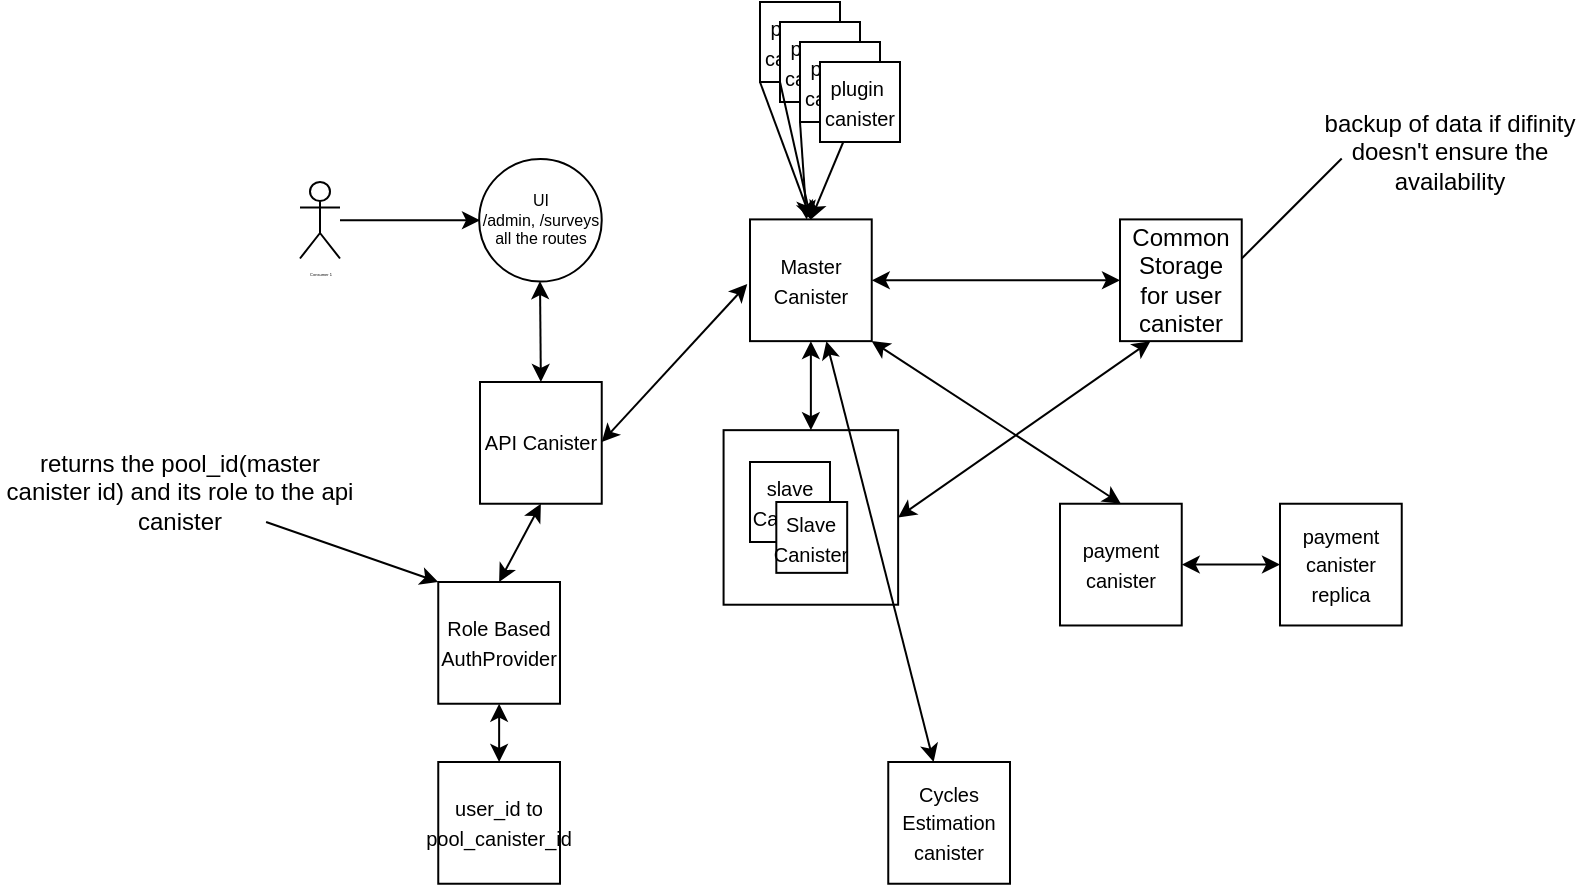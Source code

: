 <mxfile version="16.0.0" type="github">
  <diagram id="ef4Ubq1G3yexwylZe5gk" name="Page-1">
    <mxGraphModel dx="1186" dy="557" grid="1" gridSize="10" guides="1" tooltips="1" connect="1" arrows="1" fold="1" page="1" pageScale="1" pageWidth="850" pageHeight="1100" math="0" shadow="0">
      <root>
        <mxCell id="0" />
        <mxCell id="1" parent="0" />
        <mxCell id="FFpFOXBZ536BAtnDVw55-1" value="&lt;font style=&quot;font-size: 2px;&quot;&gt;Consumer 1&lt;/font&gt;" style="shape=umlActor;verticalLabelPosition=bottom;verticalAlign=top;html=1;outlineConnect=0;fontSize=2;" vertex="1" parent="1">
          <mxGeometry x="200" y="170" width="20" height="38.25" as="geometry" />
        </mxCell>
        <mxCell id="FFpFOXBZ536BAtnDVw55-2" value="" style="endArrow=classic;html=1;rounded=0;fontSize=2;entryX=0;entryY=0.5;entryDx=0;entryDy=0;" edge="1" parent="1" source="FFpFOXBZ536BAtnDVw55-1">
          <mxGeometry width="50" height="50" relative="1" as="geometry">
            <mxPoint x="420" y="210" as="sourcePoint" />
            <mxPoint x="290" y="189.125" as="targetPoint" />
          </mxGeometry>
        </mxCell>
        <mxCell id="FFpFOXBZ536BAtnDVw55-3" value="&lt;font style=&quot;font-size: 10px&quot;&gt;API Canister&lt;/font&gt;" style="whiteSpace=wrap;html=1;aspect=fixed;fontSize=12;" vertex="1" parent="1">
          <mxGeometry x="290" y="270" width="60.87" height="60.87" as="geometry" />
        </mxCell>
        <mxCell id="FFpFOXBZ536BAtnDVw55-4" value="" style="endArrow=classic;startArrow=classic;html=1;rounded=0;fontSize=10;exitX=0.5;exitY=0;exitDx=0;exitDy=0;" edge="1" parent="1" source="FFpFOXBZ536BAtnDVw55-3">
          <mxGeometry width="50" height="50" relative="1" as="geometry">
            <mxPoint x="270" y="269.56" as="sourcePoint" />
            <mxPoint x="320" y="219.56" as="targetPoint" />
          </mxGeometry>
        </mxCell>
        <mxCell id="FFpFOXBZ536BAtnDVw55-5" value="&lt;span style=&quot;font-size: 10px&quot;&gt;payment canister&lt;/span&gt;" style="whiteSpace=wrap;html=1;aspect=fixed;fontSize=12;" vertex="1" parent="1">
          <mxGeometry x="580" y="330.87" width="60.87" height="60.87" as="geometry" />
        </mxCell>
        <mxCell id="FFpFOXBZ536BAtnDVw55-6" value="&lt;font style=&quot;font-size: 10px&quot;&gt;user_id to pool_canister_id&lt;/font&gt;" style="whiteSpace=wrap;html=1;aspect=fixed;fontSize=12;" vertex="1" parent="1">
          <mxGeometry x="269.13" y="460" width="60.87" height="60.87" as="geometry" />
        </mxCell>
        <mxCell id="FFpFOXBZ536BAtnDVw55-7" value="" style="endArrow=classic;startArrow=classic;html=1;rounded=0;fontSize=10;entryX=0.5;entryY=1;entryDx=0;entryDy=0;exitX=0.5;exitY=0;exitDx=0;exitDy=0;" edge="1" parent="1" source="FFpFOXBZ536BAtnDVw55-29" target="FFpFOXBZ536BAtnDVw55-3">
          <mxGeometry width="50" height="50" relative="1" as="geometry">
            <mxPoint x="220" y="400" as="sourcePoint" />
            <mxPoint x="270" y="350" as="targetPoint" />
          </mxGeometry>
        </mxCell>
        <mxCell id="FFpFOXBZ536BAtnDVw55-8" value="" style="endArrow=classic;startArrow=classic;html=1;rounded=0;fontSize=10;entryX=1;entryY=1;entryDx=0;entryDy=0;exitX=0.5;exitY=0;exitDx=0;exitDy=0;" edge="1" parent="1" source="FFpFOXBZ536BAtnDVw55-5" target="FFpFOXBZ536BAtnDVw55-12">
          <mxGeometry width="50" height="50" relative="1" as="geometry">
            <mxPoint x="767.5" y="400" as="sourcePoint" />
            <mxPoint x="837.5" y="360.435" as="targetPoint" />
          </mxGeometry>
        </mxCell>
        <mxCell id="FFpFOXBZ536BAtnDVw55-9" value="&lt;span style=&quot;font-size: 10px&quot;&gt;payment canister replica&lt;/span&gt;" style="whiteSpace=wrap;html=1;aspect=fixed;fontSize=12;" vertex="1" parent="1">
          <mxGeometry x="690" y="330.87" width="60.87" height="60.87" as="geometry" />
        </mxCell>
        <mxCell id="FFpFOXBZ536BAtnDVw55-10" value="" style="endArrow=classic;startArrow=classic;html=1;rounded=0;fontSize=10;entryX=-0.017;entryY=0.638;entryDx=0;entryDy=0;entryPerimeter=0;" edge="1" parent="1">
          <mxGeometry width="50" height="50" relative="1" as="geometry">
            <mxPoint x="350.87" y="300" as="sourcePoint" />
            <mxPoint x="423.64" y="221.04" as="targetPoint" />
          </mxGeometry>
        </mxCell>
        <mxCell id="FFpFOXBZ536BAtnDVw55-12" value="&lt;span style=&quot;font-size: 10px&quot;&gt;Master Canister&lt;/span&gt;" style="whiteSpace=wrap;html=1;aspect=fixed;fontSize=12;" vertex="1" parent="1">
          <mxGeometry x="425" y="188.7" width="60.87" height="60.87" as="geometry" />
        </mxCell>
        <mxCell id="FFpFOXBZ536BAtnDVw55-13" value="" style="endArrow=classic;startArrow=classic;html=1;rounded=0;fontSize=10;exitX=1;exitY=0.5;exitDx=0;exitDy=0;" edge="1" parent="1" source="FFpFOXBZ536BAtnDVw55-12" target="FFpFOXBZ536BAtnDVw55-40">
          <mxGeometry width="50" height="50" relative="1" as="geometry">
            <mxPoint x="510" y="279.13" as="sourcePoint" />
            <mxPoint x="555" y="219" as="targetPoint" />
          </mxGeometry>
        </mxCell>
        <mxCell id="FFpFOXBZ536BAtnDVw55-18" value="" style="endArrow=classic;startArrow=classic;html=1;rounded=0;fontSize=8;" edge="1" parent="1" source="FFpFOXBZ536BAtnDVw55-9" target="FFpFOXBZ536BAtnDVw55-5">
          <mxGeometry width="50" height="50" relative="1" as="geometry">
            <mxPoint x="847.5" y="440" as="sourcePoint" />
            <mxPoint x="927.5" y="420" as="targetPoint" />
          </mxGeometry>
        </mxCell>
        <mxCell id="FFpFOXBZ536BAtnDVw55-19" value="&lt;font style=&quot;font-size: 10px&quot;&gt;plugin&amp;nbsp; canister&lt;/font&gt;" style="whiteSpace=wrap;html=1;aspect=fixed;fontSize=12;" vertex="1" parent="1">
          <mxGeometry x="430" y="80" width="40" height="40" as="geometry" />
        </mxCell>
        <mxCell id="FFpFOXBZ536BAtnDVw55-20" value="&lt;font style=&quot;font-size: 10px&quot;&gt;plugin&amp;nbsp; canister&lt;/font&gt;" style="whiteSpace=wrap;html=1;aspect=fixed;fontSize=12;" vertex="1" parent="1">
          <mxGeometry x="440" y="90" width="40" height="40" as="geometry" />
        </mxCell>
        <mxCell id="FFpFOXBZ536BAtnDVw55-21" value="&lt;font style=&quot;font-size: 10px&quot;&gt;plugin&amp;nbsp; canister&lt;/font&gt;" style="whiteSpace=wrap;html=1;aspect=fixed;fontSize=12;" vertex="1" parent="1">
          <mxGeometry x="450" y="100" width="40" height="40" as="geometry" />
        </mxCell>
        <mxCell id="FFpFOXBZ536BAtnDVw55-22" value="&lt;font style=&quot;font-size: 10px&quot;&gt;plugin&amp;nbsp; canister&lt;/font&gt;" style="whiteSpace=wrap;html=1;aspect=fixed;fontSize=12;" vertex="1" parent="1">
          <mxGeometry x="460" y="110" width="40" height="40" as="geometry" />
        </mxCell>
        <mxCell id="FFpFOXBZ536BAtnDVw55-23" value="" style="endArrow=classic;html=1;rounded=0;fontSize=8;entryX=0.5;entryY=0;entryDx=0;entryDy=0;" edge="1" parent="1" source="FFpFOXBZ536BAtnDVw55-22" target="FFpFOXBZ536BAtnDVw55-12">
          <mxGeometry width="50" height="50" relative="1" as="geometry">
            <mxPoint x="380" y="230" as="sourcePoint" />
            <mxPoint x="430" y="180" as="targetPoint" />
          </mxGeometry>
        </mxCell>
        <mxCell id="FFpFOXBZ536BAtnDVw55-24" value="" style="endArrow=classic;html=1;rounded=0;fontSize=8;exitX=0;exitY=1;exitDx=0;exitDy=0;" edge="1" parent="1" source="FFpFOXBZ536BAtnDVw55-21" target="FFpFOXBZ536BAtnDVw55-12">
          <mxGeometry width="50" height="50" relative="1" as="geometry">
            <mxPoint x="486.815" y="160" as="sourcePoint" />
            <mxPoint x="480.652" y="198.7" as="targetPoint" />
          </mxGeometry>
        </mxCell>
        <mxCell id="FFpFOXBZ536BAtnDVw55-25" value="" style="endArrow=classic;html=1;rounded=0;fontSize=8;exitX=0;exitY=0.75;exitDx=0;exitDy=0;entryX=0.5;entryY=0;entryDx=0;entryDy=0;" edge="1" parent="1" source="FFpFOXBZ536BAtnDVw55-20" target="FFpFOXBZ536BAtnDVw55-12">
          <mxGeometry width="50" height="50" relative="1" as="geometry">
            <mxPoint x="496.815" y="170" as="sourcePoint" />
            <mxPoint x="450" y="180" as="targetPoint" />
          </mxGeometry>
        </mxCell>
        <mxCell id="FFpFOXBZ536BAtnDVw55-26" value="" style="endArrow=classic;html=1;rounded=0;fontSize=8;exitX=0;exitY=1;exitDx=0;exitDy=0;entryX=0.5;entryY=0;entryDx=0;entryDy=0;" edge="1" parent="1" source="FFpFOXBZ536BAtnDVw55-19" target="FFpFOXBZ536BAtnDVw55-12">
          <mxGeometry width="50" height="50" relative="1" as="geometry">
            <mxPoint x="506.815" y="180" as="sourcePoint" />
            <mxPoint x="460" y="190" as="targetPoint" />
          </mxGeometry>
        </mxCell>
        <mxCell id="FFpFOXBZ536BAtnDVw55-29" value="&lt;span style=&quot;font-size: 10px&quot;&gt;Role Based AuthProvider&lt;br&gt;&lt;/span&gt;" style="whiteSpace=wrap;html=1;aspect=fixed;fontSize=12;" vertex="1" parent="1">
          <mxGeometry x="269.13" y="370" width="60.87" height="60.87" as="geometry" />
        </mxCell>
        <mxCell id="FFpFOXBZ536BAtnDVw55-30" value="" style="endArrow=classic;startArrow=classic;html=1;rounded=0;fontSize=8;entryX=0.5;entryY=0;entryDx=0;entryDy=0;exitX=0.5;exitY=1;exitDx=0;exitDy=0;" edge="1" parent="1" source="FFpFOXBZ536BAtnDVw55-29" target="FFpFOXBZ536BAtnDVw55-6">
          <mxGeometry width="50" height="50" relative="1" as="geometry">
            <mxPoint x="220" y="470" as="sourcePoint" />
            <mxPoint x="270" y="420" as="targetPoint" />
          </mxGeometry>
        </mxCell>
        <mxCell id="FFpFOXBZ536BAtnDVw55-36" value="&lt;span style=&quot;font-size: 10px&quot;&gt;Cycles Estimation canister&lt;/span&gt;" style="whiteSpace=wrap;html=1;aspect=fixed;fontSize=12;" vertex="1" parent="1">
          <mxGeometry x="494.13" y="460" width="60.87" height="60.87" as="geometry" />
        </mxCell>
        <mxCell id="FFpFOXBZ536BAtnDVw55-37" value="UI&lt;br&gt;/admin, /surveys&lt;br&gt;all the routes" style="ellipse;whiteSpace=wrap;html=1;aspect=fixed;fontSize=8;" vertex="1" parent="1">
          <mxGeometry x="289.57" y="158.47" width="61.3" height="61.3" as="geometry" />
        </mxCell>
        <mxCell id="FFpFOXBZ536BAtnDVw55-38" value="returns the pool_id(master canister id) and its role to the api canister" style="text;html=1;strokeColor=none;fillColor=none;align=center;verticalAlign=middle;whiteSpace=wrap;rounded=0;fontSize=12;" vertex="1" parent="1">
          <mxGeometry x="50" y="310" width="180" height="30" as="geometry" />
        </mxCell>
        <mxCell id="FFpFOXBZ536BAtnDVw55-39" value="" style="endArrow=classic;html=1;rounded=0;fontSize=12;entryX=0;entryY=0;entryDx=0;entryDy=0;" edge="1" parent="1" source="FFpFOXBZ536BAtnDVw55-38" target="FFpFOXBZ536BAtnDVw55-29">
          <mxGeometry width="50" height="50" relative="1" as="geometry">
            <mxPoint x="380" y="370" as="sourcePoint" />
            <mxPoint x="430" y="320" as="targetPoint" />
          </mxGeometry>
        </mxCell>
        <mxCell id="FFpFOXBZ536BAtnDVw55-40" value="Common Storage for user&lt;br&gt;canister" style="whiteSpace=wrap;html=1;aspect=fixed;" vertex="1" parent="1">
          <mxGeometry x="610" y="188.7" width="60.87" height="60.87" as="geometry" />
        </mxCell>
        <mxCell id="FFpFOXBZ536BAtnDVw55-49" value="" style="whiteSpace=wrap;html=1;aspect=fixed;" vertex="1" parent="1">
          <mxGeometry x="411.79" y="294.08" width="87.28" height="87.28" as="geometry" />
        </mxCell>
        <mxCell id="FFpFOXBZ536BAtnDVw55-47" value="&lt;span style=&quot;font-size: 10px&quot;&gt;slave Canister&lt;/span&gt;" style="whiteSpace=wrap;html=1;aspect=fixed;fontSize=12;" vertex="1" parent="1">
          <mxGeometry x="425" y="310" width="40" height="40" as="geometry" />
        </mxCell>
        <mxCell id="FFpFOXBZ536BAtnDVw55-48" value="&lt;span style=&quot;font-size: 10px&quot;&gt;Slave Canister&lt;/span&gt;" style="whiteSpace=wrap;html=1;aspect=fixed;fontSize=12;" vertex="1" parent="1">
          <mxGeometry x="438.16" y="330" width="35.43" height="35.43" as="geometry" />
        </mxCell>
        <mxCell id="FFpFOXBZ536BAtnDVw55-50" value="" style="endArrow=classic;startArrow=classic;html=1;rounded=0;exitX=0.5;exitY=0;exitDx=0;exitDy=0;" edge="1" parent="1" source="FFpFOXBZ536BAtnDVw55-49" target="FFpFOXBZ536BAtnDVw55-12">
          <mxGeometry width="50" height="50" relative="1" as="geometry">
            <mxPoint x="400" y="420" as="sourcePoint" />
            <mxPoint x="450" y="370" as="targetPoint" />
          </mxGeometry>
        </mxCell>
        <mxCell id="FFpFOXBZ536BAtnDVw55-53" value="" style="endArrow=classic;startArrow=classic;html=1;rounded=0;entryX=0.25;entryY=1;entryDx=0;entryDy=0;exitX=1;exitY=0.5;exitDx=0;exitDy=0;" edge="1" parent="1" source="FFpFOXBZ536BAtnDVw55-49" target="FFpFOXBZ536BAtnDVw55-40">
          <mxGeometry width="50" height="50" relative="1" as="geometry">
            <mxPoint x="540" y="294.08" as="sourcePoint" />
            <mxPoint x="590" y="244.08" as="targetPoint" />
          </mxGeometry>
        </mxCell>
        <mxCell id="FFpFOXBZ536BAtnDVw55-54" value="backup of data if difinity doesn&#39;t ensure the availability" style="text;html=1;strokeColor=none;fillColor=none;align=center;verticalAlign=middle;whiteSpace=wrap;rounded=0;" vertex="1" parent="1">
          <mxGeometry x="710" y="140" width="130" height="30" as="geometry" />
        </mxCell>
        <mxCell id="FFpFOXBZ536BAtnDVw55-58" value="" style="endArrow=none;html=1;rounded=0;" edge="1" parent="1">
          <mxGeometry width="50" height="50" relative="1" as="geometry">
            <mxPoint x="670.87" y="208.25" as="sourcePoint" />
            <mxPoint x="720.87" y="158.25" as="targetPoint" />
          </mxGeometry>
        </mxCell>
        <mxCell id="FFpFOXBZ536BAtnDVw55-59" value="" style="endArrow=classic;startArrow=classic;html=1;rounded=0;" edge="1" parent="1" source="FFpFOXBZ536BAtnDVw55-36" target="FFpFOXBZ536BAtnDVw55-12">
          <mxGeometry width="50" height="50" relative="1" as="geometry">
            <mxPoint x="400" y="410" as="sourcePoint" />
            <mxPoint x="450" y="360" as="targetPoint" />
          </mxGeometry>
        </mxCell>
      </root>
    </mxGraphModel>
  </diagram>
</mxfile>
